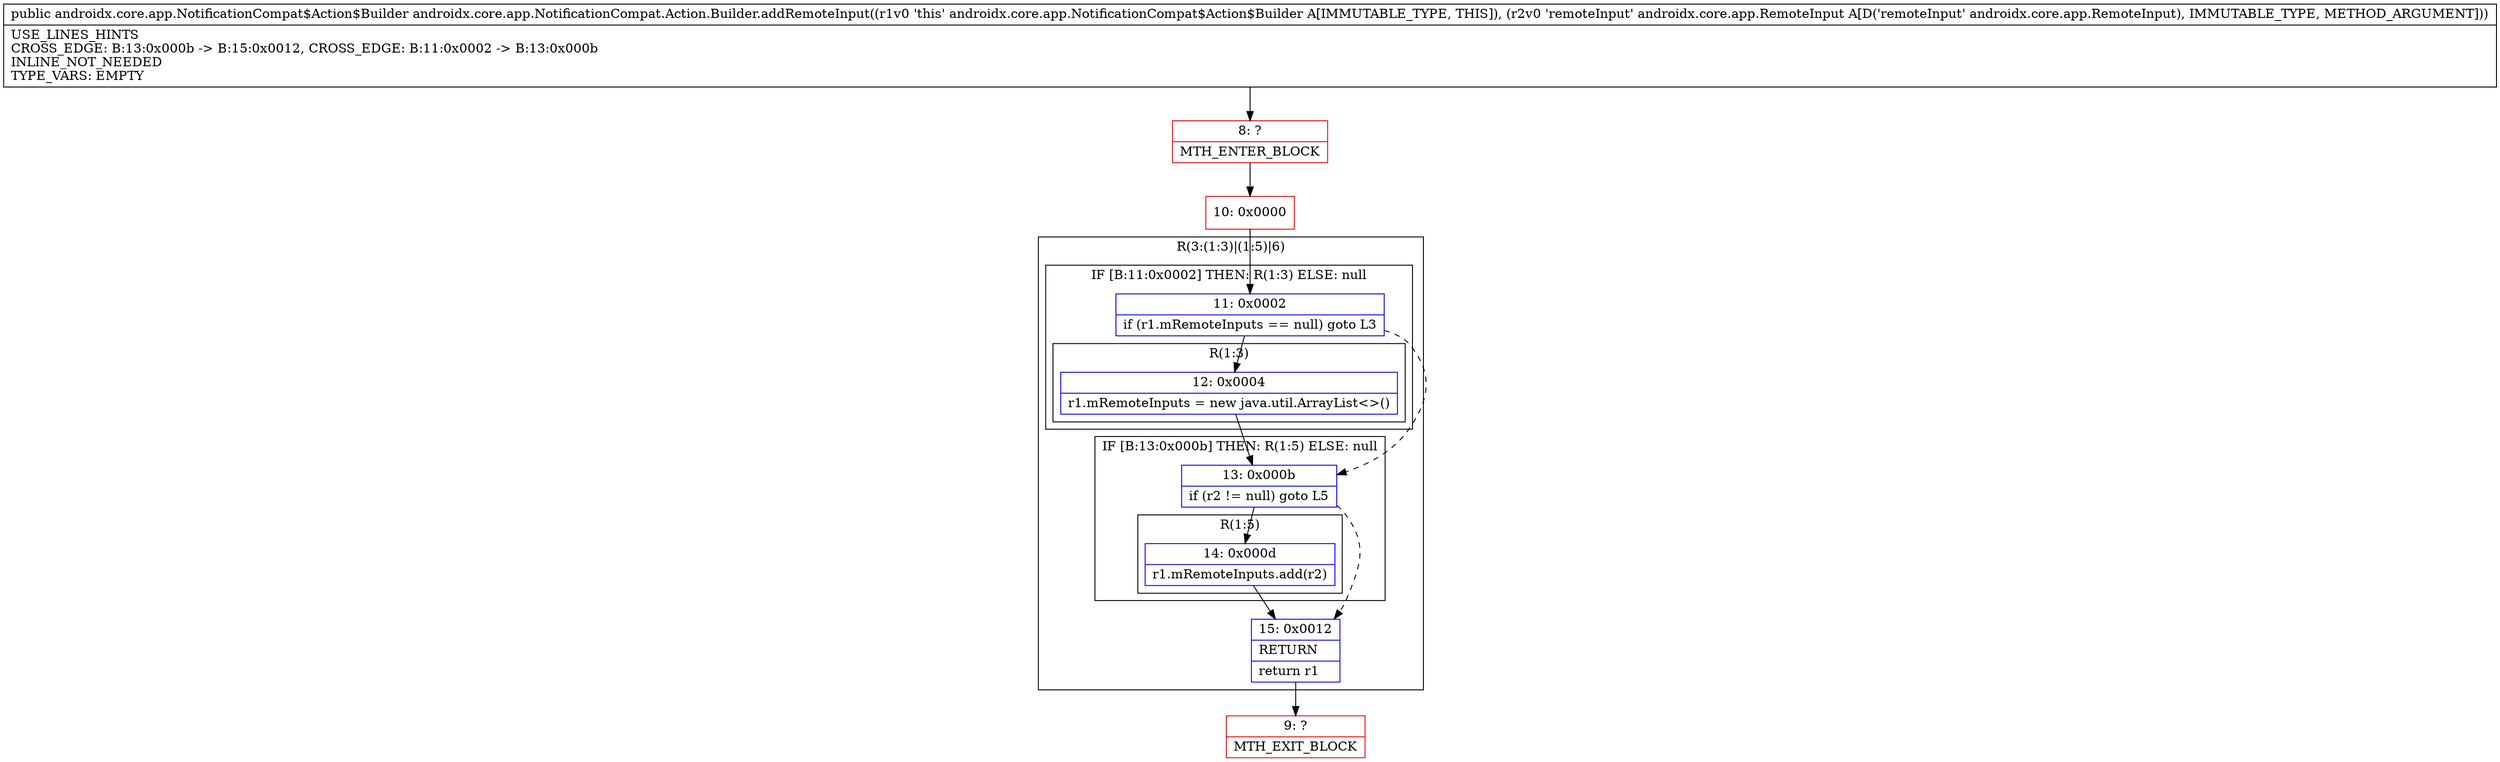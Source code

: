 digraph "CFG forandroidx.core.app.NotificationCompat.Action.Builder.addRemoteInput(Landroidx\/core\/app\/RemoteInput;)Landroidx\/core\/app\/NotificationCompat$Action$Builder;" {
subgraph cluster_Region_1911781902 {
label = "R(3:(1:3)|(1:5)|6)";
node [shape=record,color=blue];
subgraph cluster_IfRegion_558563487 {
label = "IF [B:11:0x0002] THEN: R(1:3) ELSE: null";
node [shape=record,color=blue];
Node_11 [shape=record,label="{11\:\ 0x0002|if (r1.mRemoteInputs == null) goto L3\l}"];
subgraph cluster_Region_261895837 {
label = "R(1:3)";
node [shape=record,color=blue];
Node_12 [shape=record,label="{12\:\ 0x0004|r1.mRemoteInputs = new java.util.ArrayList\<\>()\l}"];
}
}
subgraph cluster_IfRegion_1890576968 {
label = "IF [B:13:0x000b] THEN: R(1:5) ELSE: null";
node [shape=record,color=blue];
Node_13 [shape=record,label="{13\:\ 0x000b|if (r2 != null) goto L5\l}"];
subgraph cluster_Region_442944857 {
label = "R(1:5)";
node [shape=record,color=blue];
Node_14 [shape=record,label="{14\:\ 0x000d|r1.mRemoteInputs.add(r2)\l}"];
}
}
Node_15 [shape=record,label="{15\:\ 0x0012|RETURN\l|return r1\l}"];
}
Node_8 [shape=record,color=red,label="{8\:\ ?|MTH_ENTER_BLOCK\l}"];
Node_10 [shape=record,color=red,label="{10\:\ 0x0000}"];
Node_9 [shape=record,color=red,label="{9\:\ ?|MTH_EXIT_BLOCK\l}"];
MethodNode[shape=record,label="{public androidx.core.app.NotificationCompat$Action$Builder androidx.core.app.NotificationCompat.Action.Builder.addRemoteInput((r1v0 'this' androidx.core.app.NotificationCompat$Action$Builder A[IMMUTABLE_TYPE, THIS]), (r2v0 'remoteInput' androidx.core.app.RemoteInput A[D('remoteInput' androidx.core.app.RemoteInput), IMMUTABLE_TYPE, METHOD_ARGUMENT]))  | USE_LINES_HINTS\lCROSS_EDGE: B:13:0x000b \-\> B:15:0x0012, CROSS_EDGE: B:11:0x0002 \-\> B:13:0x000b\lINLINE_NOT_NEEDED\lTYPE_VARS: EMPTY\l}"];
MethodNode -> Node_8;Node_11 -> Node_12;
Node_11 -> Node_13[style=dashed];
Node_12 -> Node_13;
Node_13 -> Node_14;
Node_13 -> Node_15[style=dashed];
Node_14 -> Node_15;
Node_15 -> Node_9;
Node_8 -> Node_10;
Node_10 -> Node_11;
}

